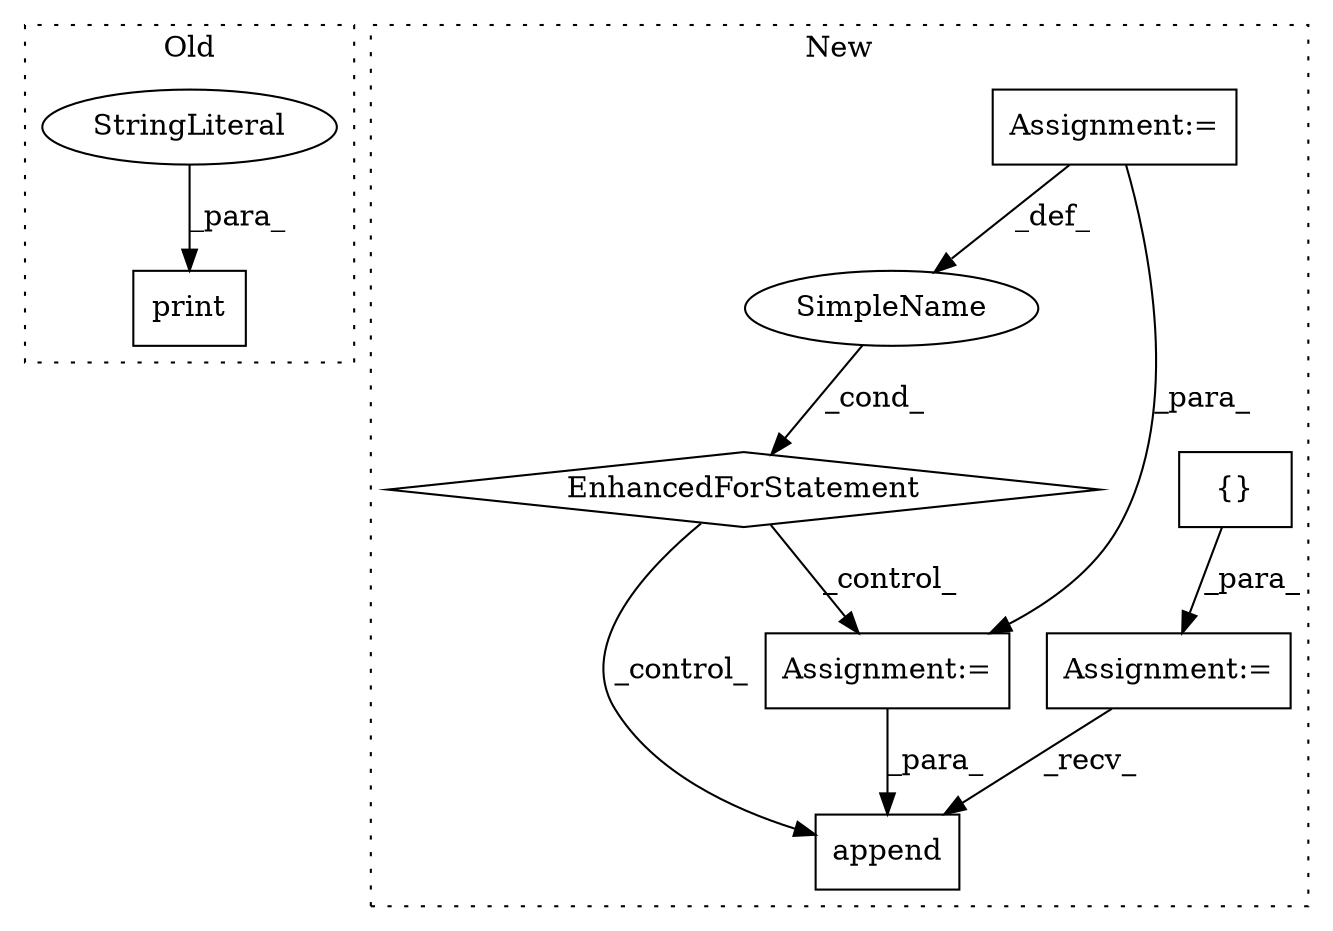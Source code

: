 digraph G {
subgraph cluster0 {
1 [label="print" a="32" s="6449,6467" l="6,1" shape="box"];
9 [label="StringLiteral" a="45" s="6455" l="8" shape="ellipse"];
label = "Old";
style="dotted";
}
subgraph cluster1 {
2 [label="append" a="32" s="7582,7593" l="7,1" shape="box"];
3 [label="Assignment:=" a="7" s="6965" l="1" shape="box"];
4 [label="{}" a="4" s="7031" l="2" shape="box"];
5 [label="EnhancedForStatement" a="70" s="7039,7122" l="53,2" shape="diamond"];
6 [label="SimpleName" a="42" s="7096" l="7" shape="ellipse"];
7 [label="Assignment:=" a="7" s="7039,7122" l="53,2" shape="box"];
8 [label="Assignment:=" a="7" s="7255" l="1" shape="box"];
label = "New";
style="dotted";
}
3 -> 2 [label="_recv_"];
4 -> 3 [label="_para_"];
5 -> 8 [label="_control_"];
5 -> 2 [label="_control_"];
6 -> 5 [label="_cond_"];
7 -> 6 [label="_def_"];
7 -> 8 [label="_para_"];
8 -> 2 [label="_para_"];
9 -> 1 [label="_para_"];
}